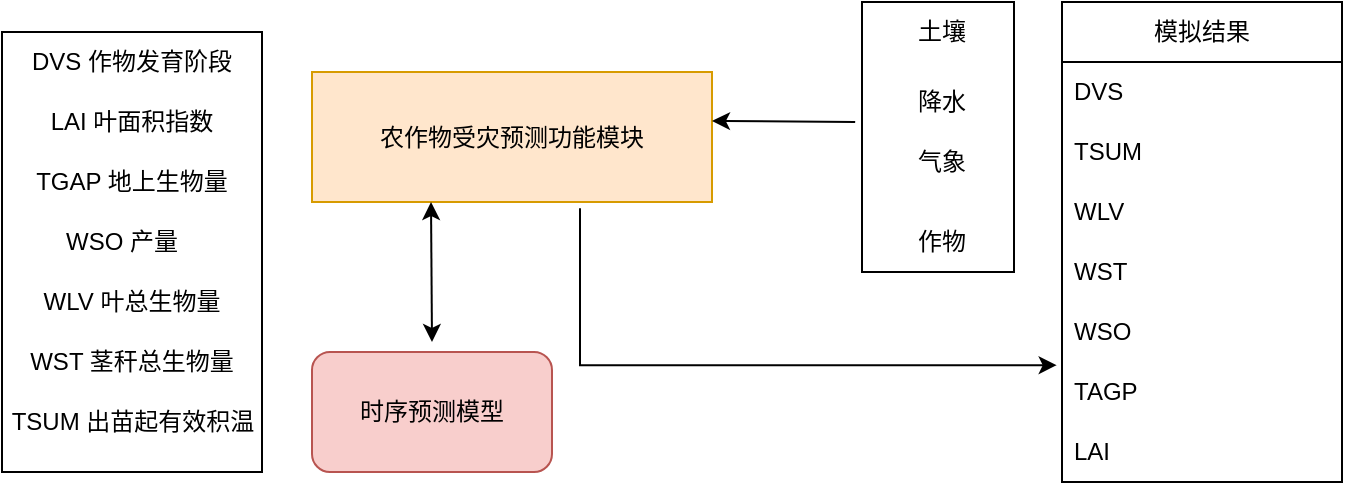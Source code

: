 <mxfile version="24.0.4" type="github">
  <diagram name="第 1 页" id="wAjerhzlpSoEGilm8JdT">
    <mxGraphModel dx="1001" dy="577" grid="1" gridSize="10" guides="1" tooltips="1" connect="1" arrows="1" fold="1" page="1" pageScale="1" pageWidth="827" pageHeight="1169" math="0" shadow="0">
      <root>
        <mxCell id="0" />
        <mxCell id="1" parent="0" />
        <mxCell id="i94oOJMdh8xYtGXgy04V-10" value="" style="rounded=0;whiteSpace=wrap;html=1;" vertex="1" parent="1">
          <mxGeometry x="440" y="150" width="76" height="135" as="geometry" />
        </mxCell>
        <mxCell id="i94oOJMdh8xYtGXgy04V-12" style="edgeStyle=orthogonalEdgeStyle;rounded=0;orthogonalLoop=1;jettySize=auto;html=1;exitX=0.67;exitY=1.049;exitDx=0;exitDy=0;entryX=-0.019;entryY=0.053;entryDx=0;entryDy=0;exitPerimeter=0;entryPerimeter=0;" edge="1" parent="1" source="uthBF2mPYl1_0nmI9Oaa-1" target="jEoEv_j-cHMGnPsPwui8-42">
          <mxGeometry relative="1" as="geometry" />
        </mxCell>
        <mxCell id="uthBF2mPYl1_0nmI9Oaa-1" value="" style="rounded=0;whiteSpace=wrap;html=1;fillColor=#ffe6cc;strokeColor=#d79b00;" parent="1" vertex="1">
          <mxGeometry x="165" y="185" width="200" height="65" as="geometry" />
        </mxCell>
        <mxCell id="uthBF2mPYl1_0nmI9Oaa-14" value="土壤" style="text;html=1;strokeColor=none;fillColor=none;align=center;verticalAlign=middle;whiteSpace=wrap;rounded=0;" parent="1" vertex="1">
          <mxGeometry x="450" y="150" width="60" height="30" as="geometry" />
        </mxCell>
        <mxCell id="uthBF2mPYl1_0nmI9Oaa-15" value="降水" style="text;html=1;strokeColor=none;fillColor=none;align=center;verticalAlign=middle;whiteSpace=wrap;rounded=0;" parent="1" vertex="1">
          <mxGeometry x="450" y="185" width="60" height="30" as="geometry" />
        </mxCell>
        <mxCell id="uthBF2mPYl1_0nmI9Oaa-18" value="气象" style="text;html=1;strokeColor=none;fillColor=none;align=center;verticalAlign=middle;whiteSpace=wrap;rounded=0;" parent="1" vertex="1">
          <mxGeometry x="445" y="215" width="70" height="30" as="geometry" />
        </mxCell>
        <mxCell id="uthBF2mPYl1_0nmI9Oaa-23" value="作物" style="text;html=1;strokeColor=none;fillColor=none;align=center;verticalAlign=middle;whiteSpace=wrap;rounded=0;" parent="1" vertex="1">
          <mxGeometry x="450" y="255" width="60" height="30" as="geometry" />
        </mxCell>
        <mxCell id="jEoEv_j-cHMGnPsPwui8-1" value="&lt;br&gt;&lt;br&gt;" style="rounded=0;whiteSpace=wrap;html=1;" parent="1" vertex="1">
          <mxGeometry x="10" y="165" width="130" height="220" as="geometry" />
        </mxCell>
        <mxCell id="jEoEv_j-cHMGnPsPwui8-13" value="DVS 作物发育阶段" style="text;html=1;strokeColor=none;fillColor=none;align=center;verticalAlign=middle;whiteSpace=wrap;rounded=0;" parent="1" vertex="1">
          <mxGeometry x="15" y="165" width="120" height="30" as="geometry" />
        </mxCell>
        <mxCell id="jEoEv_j-cHMGnPsPwui8-14" value="LAI 叶面积指数" style="text;html=1;strokeColor=none;fillColor=none;align=center;verticalAlign=middle;whiteSpace=wrap;rounded=0;" parent="1" vertex="1">
          <mxGeometry x="15" y="195" width="120" height="30" as="geometry" />
        </mxCell>
        <mxCell id="jEoEv_j-cHMGnPsPwui8-15" value="TGAP 地上生物量" style="text;html=1;strokeColor=none;fillColor=none;align=center;verticalAlign=middle;whiteSpace=wrap;rounded=0;" parent="1" vertex="1">
          <mxGeometry x="15" y="225" width="120" height="30" as="geometry" />
        </mxCell>
        <mxCell id="jEoEv_j-cHMGnPsPwui8-16" value="WSO 产量" style="text;html=1;strokeColor=none;fillColor=none;align=center;verticalAlign=middle;whiteSpace=wrap;rounded=0;" parent="1" vertex="1">
          <mxGeometry x="10" y="255" width="120" height="30" as="geometry" />
        </mxCell>
        <mxCell id="jEoEv_j-cHMGnPsPwui8-17" value="WLV 叶总生物量" style="text;html=1;strokeColor=none;fillColor=none;align=center;verticalAlign=middle;whiteSpace=wrap;rounded=0;" parent="1" vertex="1">
          <mxGeometry x="15" y="285" width="120" height="30" as="geometry" />
        </mxCell>
        <mxCell id="jEoEv_j-cHMGnPsPwui8-18" value="WST 茎秆总生物量" style="text;html=1;strokeColor=none;fillColor=none;align=center;verticalAlign=middle;whiteSpace=wrap;rounded=0;" parent="1" vertex="1">
          <mxGeometry x="15" y="315" width="120" height="30" as="geometry" />
        </mxCell>
        <mxCell id="jEoEv_j-cHMGnPsPwui8-19" value="TSUM 出苗起有效积温" style="text;html=1;strokeColor=none;fillColor=none;align=center;verticalAlign=middle;whiteSpace=wrap;rounded=0;" parent="1" vertex="1">
          <mxGeometry x="12.5" y="345" width="125" height="30" as="geometry" />
        </mxCell>
        <mxCell id="jEoEv_j-cHMGnPsPwui8-25" value="模拟结果" style="swimlane;fontStyle=0;childLayout=stackLayout;horizontal=1;startSize=30;horizontalStack=0;resizeParent=1;resizeParentMax=0;resizeLast=0;collapsible=1;marginBottom=0;whiteSpace=wrap;html=1;" parent="1" vertex="1">
          <mxGeometry x="540" y="150" width="140" height="240" as="geometry">
            <mxRectangle x="740" y="190" width="90" height="30" as="alternateBounds" />
          </mxGeometry>
        </mxCell>
        <mxCell id="jEoEv_j-cHMGnPsPwui8-26" value="DVS" style="text;strokeColor=none;fillColor=none;align=left;verticalAlign=middle;spacingLeft=4;spacingRight=4;overflow=hidden;points=[[0,0.5],[1,0.5]];portConstraint=eastwest;rotatable=0;whiteSpace=wrap;html=1;" parent="jEoEv_j-cHMGnPsPwui8-25" vertex="1">
          <mxGeometry y="30" width="140" height="30" as="geometry" />
        </mxCell>
        <mxCell id="jEoEv_j-cHMGnPsPwui8-27" value="TSUM" style="text;strokeColor=none;fillColor=none;align=left;verticalAlign=middle;spacingLeft=4;spacingRight=4;overflow=hidden;points=[[0,0.5],[1,0.5]];portConstraint=eastwest;rotatable=0;whiteSpace=wrap;html=1;" parent="jEoEv_j-cHMGnPsPwui8-25" vertex="1">
          <mxGeometry y="60" width="140" height="30" as="geometry" />
        </mxCell>
        <mxCell id="jEoEv_j-cHMGnPsPwui8-28" value="WLV" style="text;strokeColor=none;fillColor=none;align=left;verticalAlign=middle;spacingLeft=4;spacingRight=4;overflow=hidden;points=[[0,0.5],[1,0.5]];portConstraint=eastwest;rotatable=0;whiteSpace=wrap;html=1;" parent="jEoEv_j-cHMGnPsPwui8-25" vertex="1">
          <mxGeometry y="90" width="140" height="30" as="geometry" />
        </mxCell>
        <mxCell id="jEoEv_j-cHMGnPsPwui8-40" value="WST" style="text;strokeColor=none;fillColor=none;align=left;verticalAlign=middle;spacingLeft=4;spacingRight=4;overflow=hidden;points=[[0,0.5],[1,0.5]];portConstraint=eastwest;rotatable=0;whiteSpace=wrap;html=1;" parent="jEoEv_j-cHMGnPsPwui8-25" vertex="1">
          <mxGeometry y="120" width="140" height="30" as="geometry" />
        </mxCell>
        <mxCell id="jEoEv_j-cHMGnPsPwui8-41" value="WSO" style="text;strokeColor=none;fillColor=none;align=left;verticalAlign=middle;spacingLeft=4;spacingRight=4;overflow=hidden;points=[[0,0.5],[1,0.5]];portConstraint=eastwest;rotatable=0;whiteSpace=wrap;html=1;" parent="jEoEv_j-cHMGnPsPwui8-25" vertex="1">
          <mxGeometry y="150" width="140" height="30" as="geometry" />
        </mxCell>
        <mxCell id="jEoEv_j-cHMGnPsPwui8-42" value="TAGP" style="text;strokeColor=none;fillColor=none;align=left;verticalAlign=middle;spacingLeft=4;spacingRight=4;overflow=hidden;points=[[0,0.5],[1,0.5]];portConstraint=eastwest;rotatable=0;whiteSpace=wrap;html=1;" parent="jEoEv_j-cHMGnPsPwui8-25" vertex="1">
          <mxGeometry y="180" width="140" height="30" as="geometry" />
        </mxCell>
        <mxCell id="jEoEv_j-cHMGnPsPwui8-43" value="LAI" style="text;strokeColor=none;fillColor=none;align=left;verticalAlign=middle;spacingLeft=4;spacingRight=4;overflow=hidden;points=[[0,0.5],[1,0.5]];portConstraint=eastwest;rotatable=0;whiteSpace=wrap;html=1;" parent="jEoEv_j-cHMGnPsPwui8-25" vertex="1">
          <mxGeometry y="210" width="140" height="30" as="geometry" />
        </mxCell>
        <mxCell id="i94oOJMdh8xYtGXgy04V-1" value="&lt;font style=&quot;font-size: 12px;&quot;&gt;农作物受灾预测功能模块&lt;/font&gt;" style="text;html=1;align=center;verticalAlign=middle;whiteSpace=wrap;rounded=0;" vertex="1" parent="1">
          <mxGeometry x="160" y="194.38" width="210" height="46.25" as="geometry" />
        </mxCell>
        <mxCell id="i94oOJMdh8xYtGXgy04V-2" value="时序预测模型" style="rounded=1;whiteSpace=wrap;html=1;fillColor=#f8cecc;strokeColor=#b85450;" vertex="1" parent="1">
          <mxGeometry x="165" y="325" width="120" height="60" as="geometry" />
        </mxCell>
        <mxCell id="i94oOJMdh8xYtGXgy04V-11" value="" style="endArrow=classic;html=1;rounded=0;exitX=-0.045;exitY=0.444;exitDx=0;exitDy=0;exitPerimeter=0;" edge="1" parent="1" source="i94oOJMdh8xYtGXgy04V-10">
          <mxGeometry width="50" height="50" relative="1" as="geometry">
            <mxPoint x="445" y="209.5" as="sourcePoint" />
            <mxPoint x="365" y="209.5" as="targetPoint" />
          </mxGeometry>
        </mxCell>
        <mxCell id="i94oOJMdh8xYtGXgy04V-13" value="" style="endArrow=classic;startArrow=classic;html=1;rounded=0;" edge="1" parent="1">
          <mxGeometry width="50" height="50" relative="1" as="geometry">
            <mxPoint x="225" y="320" as="sourcePoint" />
            <mxPoint x="224.5" y="250" as="targetPoint" />
          </mxGeometry>
        </mxCell>
      </root>
    </mxGraphModel>
  </diagram>
</mxfile>
